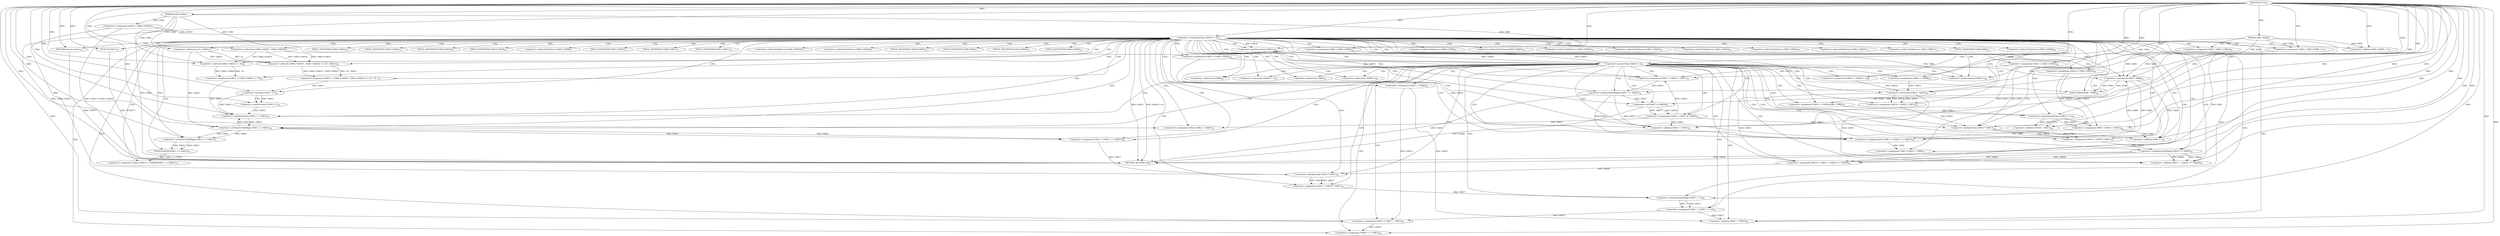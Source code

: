 digraph "FUN1" {  
"8" [label = <(METHOD,FUN1)<SUB>1</SUB>> ]
"213" [label = <(METHOD_RETURN,void)<SUB>1</SUB>> ]
"9" [label = <(PARAM,VAR1 *VAR2)<SUB>1</SUB>> ]
"10" [label = <(PARAM,VAR3 *VAR4)<SUB>1</SUB>> ]
"24" [label = <(&lt;operator&gt;.assignment,VAR10 = VAR4-&gt;VAR10)<SUB>17</SUB>> ]
"37" [label = <(&lt;operator&gt;.assignment,VAR6 = VAR4-&gt;VAR6)<SUB>24</SUB>> ]
"42" [label = <(&lt;operator&gt;.assignment,VAR12 = (VAR4-&gt;VAR19 - VAR4-&gt;VAR20) &lt;&lt; (16 - VA...)<SUB>27</SUB>> ]
"62" [label = <(&lt;operator&gt;.assignment,VAR11 = VAR4-&gt;VAR20 &lt;&lt; 16)<SUB>30</SUB>> ]
"69" [label = <(&lt;operator&gt;.assignment,VAR9 = VAR2-&gt;VAR22)<SUB>32</SUB>> ]
"74" [label = <(&lt;operator&gt;.assignment,VAR13 = VAR2-&gt;VAR23)<SUB>33</SUB>> ]
"79" [label = <(&lt;operator&gt;.assignment,VAR14 = VAR4-&gt;VAR24)<SUB>34</SUB>> ]
"84" [label = <(&lt;operator&gt;.assignment,VAR18 = VAR2-&gt;VAR18)<SUB>36</SUB>> ]
"89" [label = <(&lt;operator&gt;.assignment,VAR8 = VAR2-&gt;VAR8 + 1)<SUB>37</SUB>> ]
"97" [label = <(&lt;operator&gt;.assignment,VAR15 = (VAR5)(VAR9 - VAR8))<SUB>40</SUB>> ]
"113" [label = <(&lt;operator&gt;.assignment,VAR15 = *VAR9)<SUB>44</SUB>> ]
"117" [label = <(&lt;operator&gt;.assignment,VAR16 = *(VAR9 + 1))<SUB>45</SUB>> ]
"123" [label = <(&lt;operator&gt;.assignment,VAR17 = VAR14 + VAR13)<SUB>47</SUB>> ]
"128" [label = <(&lt;operator&gt;.assignment,VAR16 = VAR16 - VAR15)<SUB>49</SUB>> ]
"133" [label = <(&lt;operator&gt;.assignment,VAR16 = VAR16 * VAR13)<SUB>50</SUB>> ]
"138" [label = <(&lt;operator&gt;.assignment,VAR16 = VAR15 + (VAR16 &gt;&gt; VAR26))<SUB>52</SUB>> ]
"145" [label = <(&lt;operator&gt;.assignmentPlus,VAR9 += (VAR17 &gt;&gt; VAR27))<SUB>54</SUB>> ]
"150" [label = <(&lt;operator&gt;.assignment,VAR13 = VAR17 &amp; VAR28)<SUB>55</SUB>> ]
"155" [label = <(&lt;operator&gt;.assignmentPlus,VAR11 += VAR12)<SUB>57</SUB>> ]
"158" [label = <(&lt;operator&gt;.assignment,VAR17 = (VAR11 &gt;&gt; VAR21))<SUB>58</SUB>> ]
"163" [label = <(&lt;operator&gt;.assignment,VAR15 = *VAR6)<SUB>60</SUB>> ]
"167" [label = <(&lt;operator&gt;.assignment,VAR17 = VAR16 * VAR17)<SUB>61</SUB>> ]
"172" [label = <(&lt;operator&gt;.assignment,VAR17 = (VAR17 &gt;&gt; 9))<SUB>62</SUB>> ]
"177" [label = <(&lt;operator&gt;.assignment,VAR15 = VAR17 + VAR15)<SUB>63</SUB>> ]
"182" [label = <(&lt;operator&gt;.assignment,*VAR6++ = VAR15)<SUB>64</SUB>> ]
"187" [label = <(&lt;operator&gt;.postDecrement,VAR10--)<SUB>66</SUB>> ]
"195" [label = <(&lt;operator&gt;.assignment,VAR2-&gt;VAR22 = VAR9)<SUB>70</SUB>> ]
"200" [label = <(&lt;operator&gt;.assignment,VAR2-&gt;VAR23 = VAR13)<SUB>71</SUB>> ]
"205" [label = <(&lt;operator&gt;.assignment,VAR2-&gt;VAR11 = (VAR29)(VAR11 &gt;&gt; VAR21))<SUB>73</SUB>> ]
"30" [label = <(&lt;operator&gt;.lessEqualsThan,VAR10 &lt;= 0)<SUB>18</SUB>> ]
"56" [label = <(&lt;operator&gt;.lessThan,VAR12 &lt; 0)<SUB>28</SUB>> ]
"104" [label = <(&lt;operator&gt;.greaterEqualsThan,VAR15 &gt;= 0)<SUB>41</SUB>> ]
"190" [label = <(&lt;operator&gt;.greaterThan,VAR10 &gt; 0)<SUB>67</SUB>> ]
"34" [label = <(FUN2,FUN2(&quot;&quot;))<SUB>19</SUB>> ]
"36" [label = <(RETURN,return;,return;)<SUB>22</SUB>> ]
"44" [label = <(&lt;operator&gt;.shiftLeft,(VAR4-&gt;VAR19 - VAR4-&gt;VAR20) &lt;&lt; (16 - VAR21))<SUB>27</SUB>> ]
"60" [label = <(&lt;operator&gt;.postIncrement,VAR12++)<SUB>29</SUB>> ]
"64" [label = <(&lt;operator&gt;.shiftLeft,VAR4-&gt;VAR20 &lt;&lt; 16)<SUB>30</SUB>> ]
"91" [label = <(&lt;operator&gt;.addition,VAR2-&gt;VAR8 + 1)<SUB>37</SUB>> ]
"99" [label = <(VAR5,(VAR5)(VAR9 - VAR8))<SUB>40</SUB>> ]
"108" [label = <(&lt;operator&gt;.assignment,VAR9 = VAR18 + VAR15)<SUB>42</SUB>> ]
"125" [label = <(&lt;operator&gt;.addition,VAR14 + VAR13)<SUB>47</SUB>> ]
"130" [label = <(&lt;operator&gt;.subtraction,VAR16 - VAR15)<SUB>49</SUB>> ]
"135" [label = <(&lt;operator&gt;.multiplication,VAR16 * VAR13)<SUB>50</SUB>> ]
"140" [label = <(&lt;operator&gt;.addition,VAR15 + (VAR16 &gt;&gt; VAR26))<SUB>52</SUB>> ]
"147" [label = <(&lt;operator&gt;.arithmeticShiftRight,VAR17 &gt;&gt; VAR27)<SUB>54</SUB>> ]
"152" [label = <(&lt;operator&gt;.and,VAR17 &amp; VAR28)<SUB>55</SUB>> ]
"160" [label = <(&lt;operator&gt;.arithmeticShiftRight,VAR11 &gt;&gt; VAR21)<SUB>58</SUB>> ]
"169" [label = <(&lt;operator&gt;.multiplication,VAR16 * VAR17)<SUB>61</SUB>> ]
"174" [label = <(&lt;operator&gt;.arithmeticShiftRight,VAR17 &gt;&gt; 9)<SUB>62</SUB>> ]
"179" [label = <(&lt;operator&gt;.addition,VAR17 + VAR15)<SUB>63</SUB>> ]
"209" [label = <(VAR29,(VAR29)(VAR11 &gt;&gt; VAR21))<SUB>73</SUB>> ]
"45" [label = <(&lt;operator&gt;.subtraction,VAR4-&gt;VAR19 - VAR4-&gt;VAR20)<SUB>27</SUB>> ]
"52" [label = <(&lt;operator&gt;.subtraction,16 - VAR21)<SUB>27</SUB>> ]
"100" [label = <(&lt;operator&gt;.subtraction,VAR9 - VAR8)<SUB>40</SUB>> ]
"120" [label = <(&lt;operator&gt;.addition,VAR9 + 1)<SUB>45</SUB>> ]
"142" [label = <(&lt;operator&gt;.arithmeticShiftRight,VAR16 &gt;&gt; VAR26)<SUB>52</SUB>> ]
"184" [label = <(&lt;operator&gt;.postIncrement,VAR6++)<SUB>64</SUB>> ]
"210" [label = <(&lt;operator&gt;.arithmeticShiftRight,VAR11 &gt;&gt; VAR21)<SUB>73</SUB>> ]
"110" [label = <(&lt;operator&gt;.addition,VAR18 + VAR15)<SUB>42</SUB>> ]
"39" [label = <(&lt;operator&gt;.indirectFieldAccess,VAR4-&gt;VAR6)<SUB>24</SUB>> ]
"71" [label = <(&lt;operator&gt;.indirectFieldAccess,VAR2-&gt;VAR22)<SUB>32</SUB>> ]
"76" [label = <(&lt;operator&gt;.indirectFieldAccess,VAR2-&gt;VAR23)<SUB>33</SUB>> ]
"81" [label = <(&lt;operator&gt;.indirectFieldAccess,VAR4-&gt;VAR24)<SUB>34</SUB>> ]
"86" [label = <(&lt;operator&gt;.indirectFieldAccess,VAR2-&gt;VAR18)<SUB>36</SUB>> ]
"115" [label = <(&lt;operator&gt;.indirection,*VAR9)<SUB>44</SUB>> ]
"119" [label = <(&lt;operator&gt;.indirection,*(VAR9 + 1))<SUB>45</SUB>> ]
"165" [label = <(&lt;operator&gt;.indirection,*VAR6)<SUB>60</SUB>> ]
"183" [label = <(&lt;operator&gt;.indirection,*VAR6++)<SUB>64</SUB>> ]
"196" [label = <(&lt;operator&gt;.indirectFieldAccess,VAR2-&gt;VAR22)<SUB>70</SUB>> ]
"201" [label = <(&lt;operator&gt;.indirectFieldAccess,VAR2-&gt;VAR23)<SUB>71</SUB>> ]
"206" [label = <(&lt;operator&gt;.indirectFieldAccess,VAR2-&gt;VAR11)<SUB>73</SUB>> ]
"41" [label = <(FIELD_IDENTIFIER,VAR6,VAR6)<SUB>24</SUB>> ]
"65" [label = <(&lt;operator&gt;.indirectFieldAccess,VAR4-&gt;VAR20)<SUB>30</SUB>> ]
"73" [label = <(FIELD_IDENTIFIER,VAR22,VAR22)<SUB>32</SUB>> ]
"78" [label = <(FIELD_IDENTIFIER,VAR23,VAR23)<SUB>33</SUB>> ]
"83" [label = <(FIELD_IDENTIFIER,VAR24,VAR24)<SUB>34</SUB>> ]
"88" [label = <(FIELD_IDENTIFIER,VAR18,VAR18)<SUB>36</SUB>> ]
"92" [label = <(&lt;operator&gt;.indirectFieldAccess,VAR2-&gt;VAR8)<SUB>37</SUB>> ]
"198" [label = <(FIELD_IDENTIFIER,VAR22,VAR22)<SUB>70</SUB>> ]
"203" [label = <(FIELD_IDENTIFIER,VAR23,VAR23)<SUB>71</SUB>> ]
"208" [label = <(FIELD_IDENTIFIER,VAR11,VAR11)<SUB>73</SUB>> ]
"46" [label = <(&lt;operator&gt;.indirectFieldAccess,VAR4-&gt;VAR19)<SUB>27</SUB>> ]
"49" [label = <(&lt;operator&gt;.indirectFieldAccess,VAR4-&gt;VAR20)<SUB>27</SUB>> ]
"67" [label = <(FIELD_IDENTIFIER,VAR20,VAR20)<SUB>30</SUB>> ]
"94" [label = <(FIELD_IDENTIFIER,VAR8,VAR8)<SUB>37</SUB>> ]
"48" [label = <(FIELD_IDENTIFIER,VAR19,VAR19)<SUB>27</SUB>> ]
"51" [label = <(FIELD_IDENTIFIER,VAR20,VAR20)<SUB>27</SUB>> ]
  "36" -> "213"  [ label = "DDG: &lt;RET&gt;"] 
  "9" -> "213"  [ label = "DDG: VAR2"] 
  "10" -> "213"  [ label = "DDG: VAR4"] 
  "24" -> "213"  [ label = "DDG: VAR4-&gt;VAR10"] 
  "24" -> "213"  [ label = "DDG: VAR10 = VAR4-&gt;VAR10"] 
  "30" -> "213"  [ label = "DDG: VAR10"] 
  "30" -> "213"  [ label = "DDG: VAR10 &lt;= 0"] 
  "34" -> "213"  [ label = "DDG: FUN2(&quot;&quot;)"] 
  "152" -> "213"  [ label = "DDG: VAR28"] 
  "142" -> "213"  [ label = "DDG: VAR26"] 
  "147" -> "213"  [ label = "DDG: VAR27"] 
  "8" -> "9"  [ label = "DDG: "] 
  "8" -> "10"  [ label = "DDG: "] 
  "10" -> "24"  [ label = "DDG: VAR4"] 
  "10" -> "37"  [ label = "DDG: VAR4"] 
  "44" -> "42"  [ label = "DDG: VAR4-&gt;VAR19 - VAR4-&gt;VAR20"] 
  "44" -> "42"  [ label = "DDG: 16 - VAR21"] 
  "64" -> "62"  [ label = "DDG: VAR4-&gt;VAR20"] 
  "64" -> "62"  [ label = "DDG: 16"] 
  "9" -> "69"  [ label = "DDG: VAR2"] 
  "9" -> "74"  [ label = "DDG: VAR2"] 
  "10" -> "79"  [ label = "DDG: VAR4"] 
  "9" -> "84"  [ label = "DDG: VAR2"] 
  "9" -> "89"  [ label = "DDG: VAR2"] 
  "8" -> "89"  [ label = "DDG: "] 
  "99" -> "97"  [ label = "DDG: VAR9 - VAR8"] 
  "79" -> "123"  [ label = "DDG: VAR14"] 
  "8" -> "123"  [ label = "DDG: "] 
  "74" -> "123"  [ label = "DDG: VAR13"] 
  "150" -> "123"  [ label = "DDG: VAR13"] 
  "130" -> "128"  [ label = "DDG: VAR16"] 
  "130" -> "128"  [ label = "DDG: VAR15"] 
  "135" -> "133"  [ label = "DDG: VAR16"] 
  "135" -> "133"  [ label = "DDG: VAR13"] 
  "130" -> "138"  [ label = "DDG: VAR15"] 
  "8" -> "138"  [ label = "DDG: "] 
  "142" -> "138"  [ label = "DDG: VAR16"] 
  "142" -> "138"  [ label = "DDG: VAR26"] 
  "147" -> "145"  [ label = "DDG: VAR17"] 
  "147" -> "145"  [ label = "DDG: VAR27"] 
  "152" -> "150"  [ label = "DDG: VAR17"] 
  "152" -> "150"  [ label = "DDG: VAR28"] 
  "56" -> "155"  [ label = "DDG: VAR12"] 
  "60" -> "155"  [ label = "DDG: VAR12"] 
  "8" -> "155"  [ label = "DDG: "] 
  "160" -> "158"  [ label = "DDG: VAR11"] 
  "160" -> "158"  [ label = "DDG: VAR21"] 
  "169" -> "167"  [ label = "DDG: VAR16"] 
  "169" -> "167"  [ label = "DDG: VAR17"] 
  "174" -> "172"  [ label = "DDG: VAR17"] 
  "174" -> "172"  [ label = "DDG: 9"] 
  "172" -> "177"  [ label = "DDG: VAR17"] 
  "8" -> "177"  [ label = "DDG: "] 
  "163" -> "177"  [ label = "DDG: VAR15"] 
  "177" -> "182"  [ label = "DDG: VAR15"] 
  "8" -> "182"  [ label = "DDG: "] 
  "145" -> "195"  [ label = "DDG: VAR9"] 
  "8" -> "195"  [ label = "DDG: "] 
  "150" -> "200"  [ label = "DDG: VAR13"] 
  "8" -> "200"  [ label = "DDG: "] 
  "209" -> "205"  [ label = "DDG: VAR11 &gt;&gt; VAR21"] 
  "8" -> "145"  [ label = "DDG: "] 
  "100" -> "145"  [ label = "DDG: VAR9"] 
  "108" -> "145"  [ label = "DDG: VAR9"] 
  "62" -> "155"  [ label = "DDG: VAR11"] 
  "160" -> "155"  [ label = "DDG: VAR11"] 
  "30" -> "187"  [ label = "DDG: VAR10"] 
  "190" -> "187"  [ label = "DDG: VAR10"] 
  "8" -> "187"  [ label = "DDG: "] 
  "24" -> "30"  [ label = "DDG: VAR10"] 
  "8" -> "30"  [ label = "DDG: "] 
  "8" -> "36"  [ label = "DDG: "] 
  "45" -> "44"  [ label = "DDG: VAR4-&gt;VAR19"] 
  "45" -> "44"  [ label = "DDG: VAR4-&gt;VAR20"] 
  "52" -> "44"  [ label = "DDG: 16"] 
  "52" -> "44"  [ label = "DDG: VAR21"] 
  "42" -> "56"  [ label = "DDG: VAR12"] 
  "8" -> "56"  [ label = "DDG: "] 
  "10" -> "64"  [ label = "DDG: VAR4"] 
  "45" -> "64"  [ label = "DDG: VAR4-&gt;VAR20"] 
  "8" -> "64"  [ label = "DDG: "] 
  "9" -> "91"  [ label = "DDG: VAR2"] 
  "8" -> "91"  [ label = "DDG: "] 
  "100" -> "99"  [ label = "DDG: VAR9"] 
  "100" -> "99"  [ label = "DDG: VAR8"] 
  "97" -> "104"  [ label = "DDG: VAR15"] 
  "8" -> "104"  [ label = "DDG: "] 
  "84" -> "108"  [ label = "DDG: VAR18"] 
  "8" -> "108"  [ label = "DDG: "] 
  "104" -> "108"  [ label = "DDG: VAR15"] 
  "79" -> "125"  [ label = "DDG: VAR14"] 
  "8" -> "125"  [ label = "DDG: "] 
  "74" -> "125"  [ label = "DDG: VAR13"] 
  "150" -> "125"  [ label = "DDG: VAR13"] 
  "117" -> "130"  [ label = "DDG: VAR16"] 
  "8" -> "130"  [ label = "DDG: "] 
  "113" -> "130"  [ label = "DDG: VAR15"] 
  "128" -> "135"  [ label = "DDG: VAR16"] 
  "8" -> "135"  [ label = "DDG: "] 
  "74" -> "135"  [ label = "DDG: VAR13"] 
  "150" -> "135"  [ label = "DDG: VAR13"] 
  "130" -> "140"  [ label = "DDG: VAR15"] 
  "8" -> "140"  [ label = "DDG: "] 
  "142" -> "140"  [ label = "DDG: VAR16"] 
  "142" -> "140"  [ label = "DDG: VAR26"] 
  "123" -> "147"  [ label = "DDG: VAR17"] 
  "8" -> "147"  [ label = "DDG: "] 
  "147" -> "152"  [ label = "DDG: VAR17"] 
  "8" -> "152"  [ label = "DDG: "] 
  "155" -> "160"  [ label = "DDG: VAR11"] 
  "8" -> "160"  [ label = "DDG: "] 
  "52" -> "160"  [ label = "DDG: VAR21"] 
  "138" -> "169"  [ label = "DDG: VAR16"] 
  "8" -> "169"  [ label = "DDG: "] 
  "158" -> "169"  [ label = "DDG: VAR17"] 
  "167" -> "174"  [ label = "DDG: VAR17"] 
  "8" -> "174"  [ label = "DDG: "] 
  "172" -> "179"  [ label = "DDG: VAR17"] 
  "8" -> "179"  [ label = "DDG: "] 
  "163" -> "179"  [ label = "DDG: VAR15"] 
  "187" -> "190"  [ label = "DDG: VAR10"] 
  "8" -> "190"  [ label = "DDG: "] 
  "210" -> "209"  [ label = "DDG: VAR11"] 
  "210" -> "209"  [ label = "DDG: VAR21"] 
  "8" -> "34"  [ label = "DDG: "] 
  "10" -> "45"  [ label = "DDG: VAR4"] 
  "8" -> "52"  [ label = "DDG: "] 
  "56" -> "60"  [ label = "DDG: VAR12"] 
  "8" -> "60"  [ label = "DDG: "] 
  "69" -> "100"  [ label = "DDG: VAR9"] 
  "145" -> "100"  [ label = "DDG: VAR9"] 
  "8" -> "100"  [ label = "DDG: "] 
  "89" -> "100"  [ label = "DDG: VAR8"] 
  "100" -> "120"  [ label = "DDG: VAR9"] 
  "108" -> "120"  [ label = "DDG: VAR9"] 
  "8" -> "120"  [ label = "DDG: "] 
  "133" -> "142"  [ label = "DDG: VAR16"] 
  "8" -> "142"  [ label = "DDG: "] 
  "37" -> "184"  [ label = "DDG: VAR6"] 
  "8" -> "184"  [ label = "DDG: "] 
  "160" -> "210"  [ label = "DDG: VAR11"] 
  "8" -> "210"  [ label = "DDG: "] 
  "160" -> "210"  [ label = "DDG: VAR21"] 
  "84" -> "110"  [ label = "DDG: VAR18"] 
  "8" -> "110"  [ label = "DDG: "] 
  "104" -> "110"  [ label = "DDG: VAR15"] 
  "30" -> "34"  [ label = "CDG: "] 
  "30" -> "94"  [ label = "CDG: "] 
  "30" -> "115"  [ label = "CDG: "] 
  "30" -> "73"  [ label = "CDG: "] 
  "30" -> "167"  [ label = "CDG: "] 
  "30" -> "64"  [ label = "CDG: "] 
  "30" -> "42"  [ label = "CDG: "] 
  "30" -> "51"  [ label = "CDG: "] 
  "30" -> "120"  [ label = "CDG: "] 
  "30" -> "113"  [ label = "CDG: "] 
  "30" -> "52"  [ label = "CDG: "] 
  "30" -> "37"  [ label = "CDG: "] 
  "30" -> "145"  [ label = "CDG: "] 
  "30" -> "128"  [ label = "CDG: "] 
  "30" -> "81"  [ label = "CDG: "] 
  "30" -> "169"  [ label = "CDG: "] 
  "30" -> "84"  [ label = "CDG: "] 
  "30" -> "163"  [ label = "CDG: "] 
  "30" -> "179"  [ label = "CDG: "] 
  "30" -> "209"  [ label = "CDG: "] 
  "30" -> "196"  [ label = "CDG: "] 
  "30" -> "56"  [ label = "CDG: "] 
  "30" -> "69"  [ label = "CDG: "] 
  "30" -> "67"  [ label = "CDG: "] 
  "30" -> "150"  [ label = "CDG: "] 
  "30" -> "104"  [ label = "CDG: "] 
  "30" -> "198"  [ label = "CDG: "] 
  "30" -> "74"  [ label = "CDG: "] 
  "30" -> "119"  [ label = "CDG: "] 
  "30" -> "92"  [ label = "CDG: "] 
  "30" -> "76"  [ label = "CDG: "] 
  "30" -> "97"  [ label = "CDG: "] 
  "30" -> "91"  [ label = "CDG: "] 
  "30" -> "206"  [ label = "CDG: "] 
  "30" -> "44"  [ label = "CDG: "] 
  "30" -> "138"  [ label = "CDG: "] 
  "30" -> "208"  [ label = "CDG: "] 
  "30" -> "195"  [ label = "CDG: "] 
  "30" -> "187"  [ label = "CDG: "] 
  "30" -> "190"  [ label = "CDG: "] 
  "30" -> "184"  [ label = "CDG: "] 
  "30" -> "79"  [ label = "CDG: "] 
  "30" -> "152"  [ label = "CDG: "] 
  "30" -> "36"  [ label = "CDG: "] 
  "30" -> "130"  [ label = "CDG: "] 
  "30" -> "100"  [ label = "CDG: "] 
  "30" -> "174"  [ label = "CDG: "] 
  "30" -> "182"  [ label = "CDG: "] 
  "30" -> "88"  [ label = "CDG: "] 
  "30" -> "155"  [ label = "CDG: "] 
  "30" -> "201"  [ label = "CDG: "] 
  "30" -> "205"  [ label = "CDG: "] 
  "30" -> "158"  [ label = "CDG: "] 
  "30" -> "86"  [ label = "CDG: "] 
  "30" -> "160"  [ label = "CDG: "] 
  "30" -> "48"  [ label = "CDG: "] 
  "30" -> "49"  [ label = "CDG: "] 
  "30" -> "183"  [ label = "CDG: "] 
  "30" -> "89"  [ label = "CDG: "] 
  "30" -> "99"  [ label = "CDG: "] 
  "30" -> "46"  [ label = "CDG: "] 
  "30" -> "142"  [ label = "CDG: "] 
  "30" -> "210"  [ label = "CDG: "] 
  "30" -> "45"  [ label = "CDG: "] 
  "30" -> "200"  [ label = "CDG: "] 
  "30" -> "123"  [ label = "CDG: "] 
  "30" -> "65"  [ label = "CDG: "] 
  "30" -> "140"  [ label = "CDG: "] 
  "30" -> "83"  [ label = "CDG: "] 
  "30" -> "71"  [ label = "CDG: "] 
  "30" -> "177"  [ label = "CDG: "] 
  "30" -> "165"  [ label = "CDG: "] 
  "30" -> "147"  [ label = "CDG: "] 
  "30" -> "135"  [ label = "CDG: "] 
  "30" -> "41"  [ label = "CDG: "] 
  "30" -> "117"  [ label = "CDG: "] 
  "30" -> "203"  [ label = "CDG: "] 
  "30" -> "125"  [ label = "CDG: "] 
  "30" -> "78"  [ label = "CDG: "] 
  "30" -> "62"  [ label = "CDG: "] 
  "30" -> "39"  [ label = "CDG: "] 
  "30" -> "133"  [ label = "CDG: "] 
  "30" -> "172"  [ label = "CDG: "] 
  "56" -> "60"  [ label = "CDG: "] 
  "104" -> "108"  [ label = "CDG: "] 
  "104" -> "110"  [ label = "CDG: "] 
  "190" -> "115"  [ label = "CDG: "] 
  "190" -> "167"  [ label = "CDG: "] 
  "190" -> "120"  [ label = "CDG: "] 
  "190" -> "113"  [ label = "CDG: "] 
  "190" -> "145"  [ label = "CDG: "] 
  "190" -> "128"  [ label = "CDG: "] 
  "190" -> "169"  [ label = "CDG: "] 
  "190" -> "163"  [ label = "CDG: "] 
  "190" -> "179"  [ label = "CDG: "] 
  "190" -> "150"  [ label = "CDG: "] 
  "190" -> "104"  [ label = "CDG: "] 
  "190" -> "119"  [ label = "CDG: "] 
  "190" -> "97"  [ label = "CDG: "] 
  "190" -> "138"  [ label = "CDG: "] 
  "190" -> "187"  [ label = "CDG: "] 
  "190" -> "190"  [ label = "CDG: "] 
  "190" -> "184"  [ label = "CDG: "] 
  "190" -> "152"  [ label = "CDG: "] 
  "190" -> "130"  [ label = "CDG: "] 
  "190" -> "100"  [ label = "CDG: "] 
  "190" -> "174"  [ label = "CDG: "] 
  "190" -> "182"  [ label = "CDG: "] 
  "190" -> "155"  [ label = "CDG: "] 
  "190" -> "158"  [ label = "CDG: "] 
  "190" -> "160"  [ label = "CDG: "] 
  "190" -> "183"  [ label = "CDG: "] 
  "190" -> "99"  [ label = "CDG: "] 
  "190" -> "142"  [ label = "CDG: "] 
  "190" -> "123"  [ label = "CDG: "] 
  "190" -> "140"  [ label = "CDG: "] 
  "190" -> "177"  [ label = "CDG: "] 
  "190" -> "165"  [ label = "CDG: "] 
  "190" -> "147"  [ label = "CDG: "] 
  "190" -> "135"  [ label = "CDG: "] 
  "190" -> "117"  [ label = "CDG: "] 
  "190" -> "125"  [ label = "CDG: "] 
  "190" -> "133"  [ label = "CDG: "] 
  "190" -> "172"  [ label = "CDG: "] 
}
